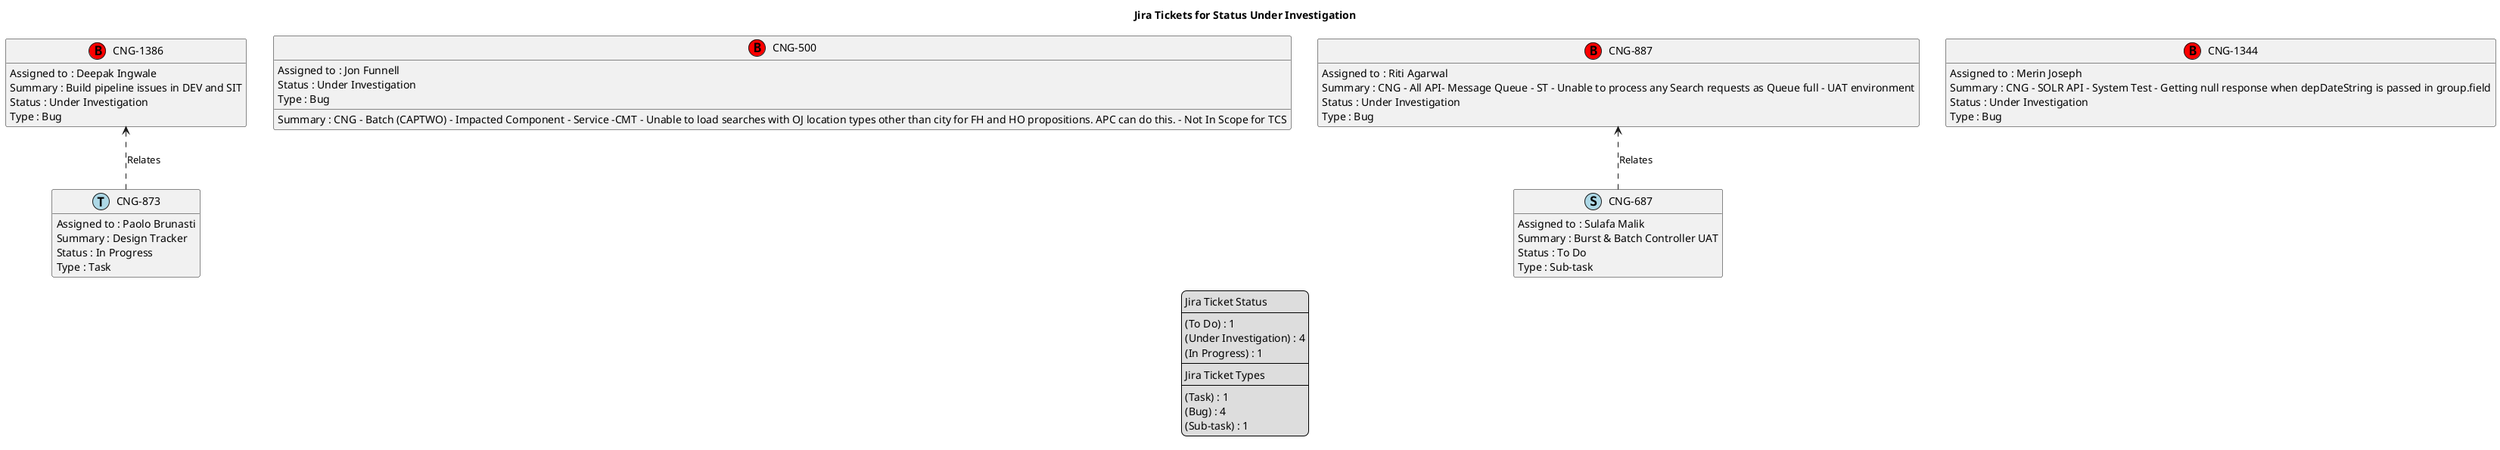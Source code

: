 @startuml
'https://plantuml.com/class-diagram

' GENERATE CLASS DIAGRAM ===========
' Generated at    : Fri May 03 10:09:59 CEST 2024

title Jira Tickets for Status Under Investigation
hide empty members

legend
Jira Ticket Status
----
(To Do) : 1
(Under Investigation) : 4
(In Progress) : 1
----
Jira Ticket Types
----
(Task) : 1
(Bug) : 4
(Sub-task) : 1
end legend


' Tickets =======
class "CNG-873" << (T,lightblue) >> {
  Assigned to : Paolo Brunasti
  Summary : Design Tracker 
  Status : In Progress
  Type : Task
}

class "CNG-500" << (B,red) >> {
  Assigned to : Jon Funnell
  Summary : CNG - Batch (CAPTWO) - Impacted Component - Service -CMT - Unable to load searches with OJ location types other than city for FH and HO propositions. APC can do this. - Not In Scope for TCS
  Status : Under Investigation
  Type : Bug
}

class "CNG-687" << (S,lightblue) >> {
  Assigned to : Sulafa Malik
  Summary : Burst & Batch Controller UAT
  Status : To Do
  Type : Sub-task
}

class "CNG-1344" << (B,red) >> {
  Assigned to : Merin Joseph
  Summary : CNG - SOLR API - System Test - Getting null response when depDateString is passed in group.field
  Status : Under Investigation
  Type : Bug
}

class "CNG-887" << (B,red) >> {
  Assigned to : Riti Agarwal
  Summary : CNG - All API- Message Queue - ST - Unable to process any Search requests as Queue full - UAT environment
  Status : Under Investigation
  Type : Bug
}

class "CNG-1386" << (B,red) >> {
  Assigned to : Deepak Ingwale
  Summary : Build pipeline issues in DEV and SIT
  Status : Under Investigation
  Type : Bug
}



' Links =======
"CNG-887" <.. "CNG-687" : Relates
"CNG-1386" <.. "CNG-873" : Relates


@enduml
